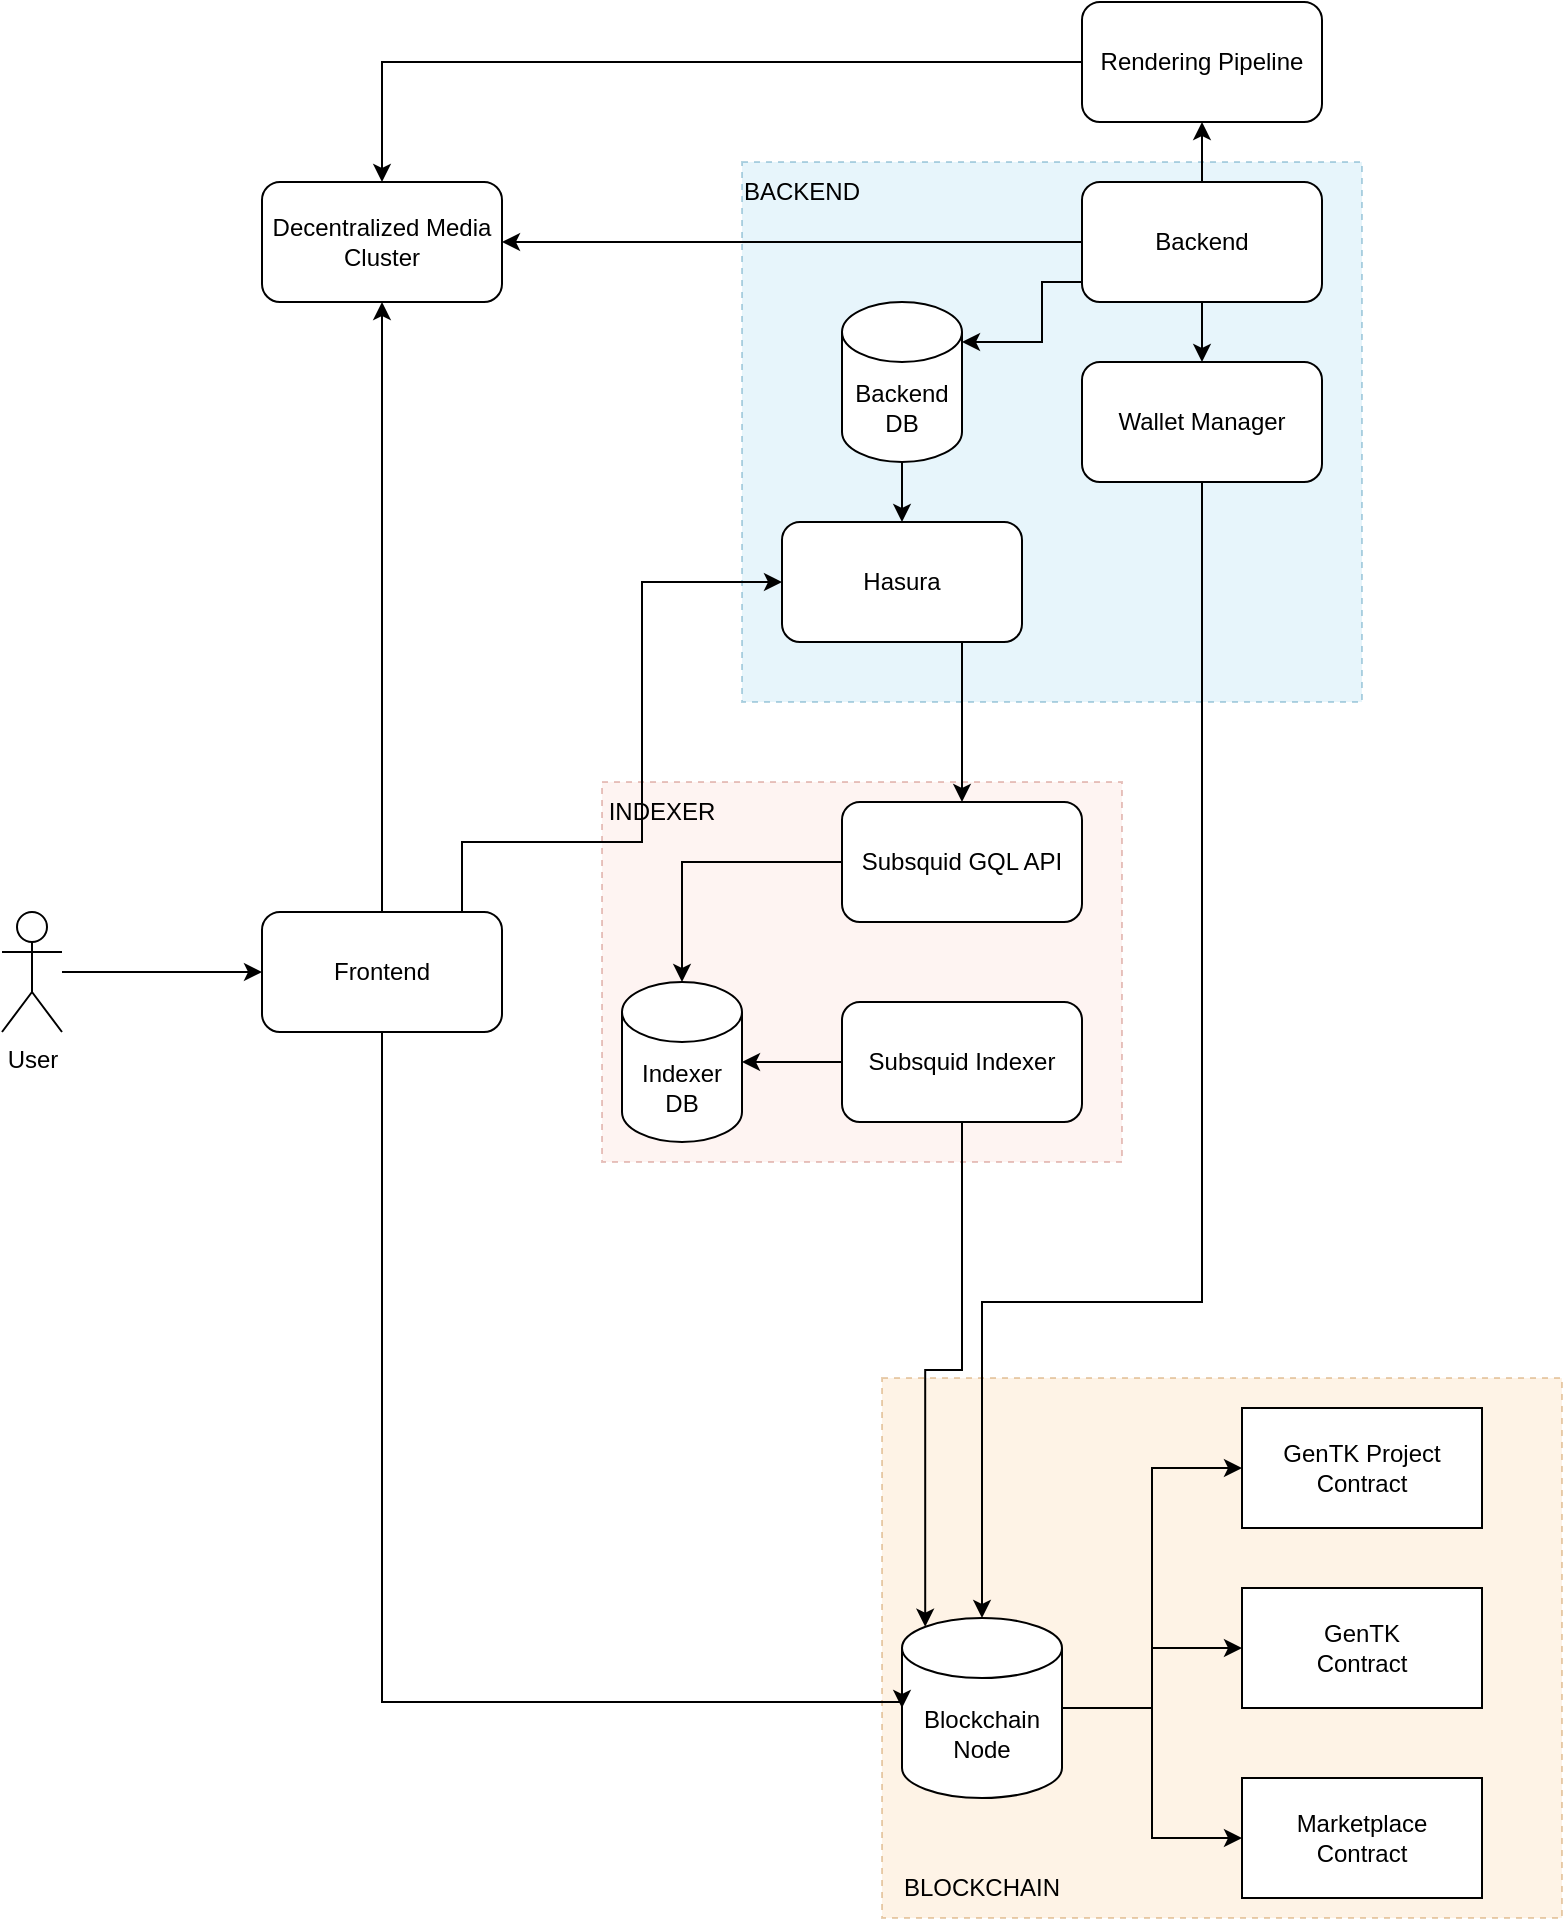 <mxfile version="21.2.9" type="github">
  <diagram name="Page-1" id="FxzDl5uQDICf_RJ_A0GS">
    <mxGraphModel dx="1212" dy="1897" grid="1" gridSize="10" guides="1" tooltips="1" connect="1" arrows="1" fold="1" page="1" pageScale="1" pageWidth="850" pageHeight="1100" math="0" shadow="0">
      <root>
        <mxCell id="0" />
        <mxCell id="1" parent="0" />
        <mxCell id="3WX5Ky1V8KZvB5f5jQD--1" value="" style="rounded=0;whiteSpace=wrap;html=1;fillColor=#fad7ac;dashed=1;strokeColor=#b46504;opacity=30;" vertex="1" parent="1">
          <mxGeometry x="470" y="588" width="340" height="270" as="geometry" />
        </mxCell>
        <mxCell id="3WX5Ky1V8KZvB5f5jQD--3" value="" style="rounded=0;whiteSpace=wrap;html=1;fillColor=#fad9d5;dashed=1;opacity=30;strokeColor=#ae4132;" vertex="1" parent="1">
          <mxGeometry x="330" y="290" width="260" height="190" as="geometry" />
        </mxCell>
        <mxCell id="3WX5Ky1V8KZvB5f5jQD--5" value="" style="rounded=0;whiteSpace=wrap;html=1;fillColor=#b1ddf0;dashed=1;strokeColor=#10739e;gradientColor=none;opacity=30;" vertex="1" parent="1">
          <mxGeometry x="400" y="-20" width="310" height="270" as="geometry" />
        </mxCell>
        <mxCell id="XMAuhNb6xYi7CD3-e7pC-18" style="edgeStyle=orthogonalEdgeStyle;rounded=0;orthogonalLoop=1;jettySize=auto;html=1;" parent="1" source="IE7IYtCHhmLEJmDr0-Ie-1" target="IE7IYtCHhmLEJmDr0-Ie-2" edge="1">
          <mxGeometry relative="1" as="geometry" />
        </mxCell>
        <mxCell id="XMAuhNb6xYi7CD3-e7pC-19" style="edgeStyle=orthogonalEdgeStyle;rounded=0;orthogonalLoop=1;jettySize=auto;html=1;entryX=0.145;entryY=0;entryDx=0;entryDy=4.35;entryPerimeter=0;" parent="1" source="IE7IYtCHhmLEJmDr0-Ie-1" target="IE7IYtCHhmLEJmDr0-Ie-10" edge="1">
          <mxGeometry relative="1" as="geometry" />
        </mxCell>
        <mxCell id="IE7IYtCHhmLEJmDr0-Ie-1" value="Subsquid Indexer" style="rounded=1;whiteSpace=wrap;html=1;" parent="1" vertex="1">
          <mxGeometry x="450" y="400" width="120" height="60" as="geometry" />
        </mxCell>
        <mxCell id="IE7IYtCHhmLEJmDr0-Ie-2" value="Indexer DB" style="shape=cylinder3;whiteSpace=wrap;html=1;boundedLbl=1;backgroundOutline=1;size=15;" parent="1" vertex="1">
          <mxGeometry x="340" y="390" width="60" height="80" as="geometry" />
        </mxCell>
        <mxCell id="XMAuhNb6xYi7CD3-e7pC-20" style="edgeStyle=orthogonalEdgeStyle;rounded=0;orthogonalLoop=1;jettySize=auto;html=1;entryX=0.5;entryY=0;entryDx=0;entryDy=0;entryPerimeter=0;" parent="1" source="IE7IYtCHhmLEJmDr0-Ie-4" target="IE7IYtCHhmLEJmDr0-Ie-2" edge="1">
          <mxGeometry relative="1" as="geometry" />
        </mxCell>
        <mxCell id="IE7IYtCHhmLEJmDr0-Ie-4" value="Subsquid GQL API" style="rounded=1;whiteSpace=wrap;html=1;" parent="1" vertex="1">
          <mxGeometry x="450" y="300" width="120" height="60" as="geometry" />
        </mxCell>
        <mxCell id="IE7IYtCHhmLEJmDr0-Ie-8" value="GenTK Project&lt;br&gt;Contract" style="rounded=0;whiteSpace=wrap;html=1;" parent="1" vertex="1">
          <mxGeometry x="650" y="603" width="120" height="60" as="geometry" />
        </mxCell>
        <mxCell id="IE7IYtCHhmLEJmDr0-Ie-14" style="edgeStyle=orthogonalEdgeStyle;rounded=0;orthogonalLoop=1;jettySize=auto;html=1;entryX=0;entryY=0.5;entryDx=0;entryDy=0;" parent="1" source="IE7IYtCHhmLEJmDr0-Ie-10" target="IE7IYtCHhmLEJmDr0-Ie-8" edge="1">
          <mxGeometry relative="1" as="geometry" />
        </mxCell>
        <mxCell id="IE7IYtCHhmLEJmDr0-Ie-15" style="edgeStyle=orthogonalEdgeStyle;rounded=0;orthogonalLoop=1;jettySize=auto;html=1;entryX=0;entryY=0.5;entryDx=0;entryDy=0;" parent="1" source="IE7IYtCHhmLEJmDr0-Ie-10" target="IE7IYtCHhmLEJmDr0-Ie-11" edge="1">
          <mxGeometry relative="1" as="geometry" />
        </mxCell>
        <mxCell id="IE7IYtCHhmLEJmDr0-Ie-16" style="edgeStyle=orthogonalEdgeStyle;rounded=0;orthogonalLoop=1;jettySize=auto;html=1;entryX=0;entryY=0.5;entryDx=0;entryDy=0;" parent="1" source="IE7IYtCHhmLEJmDr0-Ie-10" target="IE7IYtCHhmLEJmDr0-Ie-12" edge="1">
          <mxGeometry relative="1" as="geometry" />
        </mxCell>
        <mxCell id="IE7IYtCHhmLEJmDr0-Ie-10" value="Blockchain Node" style="shape=cylinder3;whiteSpace=wrap;html=1;boundedLbl=1;backgroundOutline=1;size=15;" parent="1" vertex="1">
          <mxGeometry x="480" y="708" width="80" height="90" as="geometry" />
        </mxCell>
        <mxCell id="IE7IYtCHhmLEJmDr0-Ie-11" value="GenTK&lt;br&gt;Contract" style="rounded=0;whiteSpace=wrap;html=1;" parent="1" vertex="1">
          <mxGeometry x="650" y="693" width="120" height="60" as="geometry" />
        </mxCell>
        <mxCell id="IE7IYtCHhmLEJmDr0-Ie-12" value="Marketplace&lt;br&gt;Contract" style="rounded=0;whiteSpace=wrap;html=1;" parent="1" vertex="1">
          <mxGeometry x="650" y="788" width="120" height="60" as="geometry" />
        </mxCell>
        <mxCell id="IE7IYtCHhmLEJmDr0-Ie-24" value="" style="edgeStyle=orthogonalEdgeStyle;rounded=0;orthogonalLoop=1;jettySize=auto;html=1;" parent="1" source="IE7IYtCHhmLEJmDr0-Ie-17" target="IE7IYtCHhmLEJmDr0-Ie-23" edge="1">
          <mxGeometry relative="1" as="geometry" />
        </mxCell>
        <mxCell id="XMAuhNb6xYi7CD3-e7pC-5" style="edgeStyle=orthogonalEdgeStyle;rounded=0;orthogonalLoop=1;jettySize=auto;html=1;" parent="1" source="IE7IYtCHhmLEJmDr0-Ie-17" target="XMAuhNb6xYi7CD3-e7pC-3" edge="1">
          <mxGeometry relative="1" as="geometry">
            <Array as="points">
              <mxPoint x="260" y="320" />
              <mxPoint x="350" y="320" />
            </Array>
          </mxGeometry>
        </mxCell>
        <mxCell id="XMAuhNb6xYi7CD3-e7pC-16" style="edgeStyle=orthogonalEdgeStyle;rounded=0;orthogonalLoop=1;jettySize=auto;html=1;entryX=0;entryY=0.5;entryDx=0;entryDy=0;entryPerimeter=0;" parent="1" source="IE7IYtCHhmLEJmDr0-Ie-17" target="IE7IYtCHhmLEJmDr0-Ie-10" edge="1">
          <mxGeometry relative="1" as="geometry">
            <Array as="points">
              <mxPoint x="220" y="750" />
              <mxPoint x="480" y="750" />
            </Array>
          </mxGeometry>
        </mxCell>
        <mxCell id="IE7IYtCHhmLEJmDr0-Ie-17" value="Frontend" style="rounded=1;whiteSpace=wrap;html=1;" parent="1" vertex="1">
          <mxGeometry x="160" y="355" width="120" height="60" as="geometry" />
        </mxCell>
        <mxCell id="IE7IYtCHhmLEJmDr0-Ie-20" value="" style="edgeStyle=orthogonalEdgeStyle;rounded=0;orthogonalLoop=1;jettySize=auto;html=1;" parent="1" source="IE7IYtCHhmLEJmDr0-Ie-18" target="IE7IYtCHhmLEJmDr0-Ie-19" edge="1">
          <mxGeometry relative="1" as="geometry" />
        </mxCell>
        <mxCell id="IE7IYtCHhmLEJmDr0-Ie-22" value="" style="edgeStyle=orthogonalEdgeStyle;rounded=0;orthogonalLoop=1;jettySize=auto;html=1;" parent="1" source="IE7IYtCHhmLEJmDr0-Ie-18" target="IE7IYtCHhmLEJmDr0-Ie-21" edge="1">
          <mxGeometry relative="1" as="geometry" />
        </mxCell>
        <mxCell id="IE7IYtCHhmLEJmDr0-Ie-29" style="edgeStyle=orthogonalEdgeStyle;rounded=0;orthogonalLoop=1;jettySize=auto;html=1;" parent="1" source="IE7IYtCHhmLEJmDr0-Ie-18" target="IE7IYtCHhmLEJmDr0-Ie-23" edge="1">
          <mxGeometry relative="1" as="geometry" />
        </mxCell>
        <mxCell id="XMAuhNb6xYi7CD3-e7pC-10" style="edgeStyle=orthogonalEdgeStyle;rounded=0;orthogonalLoop=1;jettySize=auto;html=1;" parent="1" source="IE7IYtCHhmLEJmDr0-Ie-18" target="XMAuhNb6xYi7CD3-e7pC-1" edge="1">
          <mxGeometry relative="1" as="geometry">
            <Array as="points">
              <mxPoint x="550" y="40" />
              <mxPoint x="550" y="70" />
            </Array>
          </mxGeometry>
        </mxCell>
        <mxCell id="IE7IYtCHhmLEJmDr0-Ie-18" value="Backend" style="rounded=1;whiteSpace=wrap;html=1;" parent="1" vertex="1">
          <mxGeometry x="570" y="-10" width="120" height="60" as="geometry" />
        </mxCell>
        <mxCell id="IE7IYtCHhmLEJmDr0-Ie-28" style="edgeStyle=orthogonalEdgeStyle;rounded=0;orthogonalLoop=1;jettySize=auto;html=1;exitX=0.5;exitY=1;exitDx=0;exitDy=0;" parent="1" source="IE7IYtCHhmLEJmDr0-Ie-19" target="IE7IYtCHhmLEJmDr0-Ie-10" edge="1">
          <mxGeometry relative="1" as="geometry">
            <Array as="points">
              <mxPoint x="630" y="550" />
              <mxPoint x="520" y="550" />
            </Array>
          </mxGeometry>
        </mxCell>
        <mxCell id="IE7IYtCHhmLEJmDr0-Ie-19" value="Wallet Manager" style="rounded=1;whiteSpace=wrap;html=1;" parent="1" vertex="1">
          <mxGeometry x="570" y="80" width="120" height="60" as="geometry" />
        </mxCell>
        <mxCell id="XMAuhNb6xYi7CD3-e7pC-9" style="edgeStyle=orthogonalEdgeStyle;rounded=0;orthogonalLoop=1;jettySize=auto;html=1;" parent="1" source="IE7IYtCHhmLEJmDr0-Ie-21" target="IE7IYtCHhmLEJmDr0-Ie-23" edge="1">
          <mxGeometry relative="1" as="geometry" />
        </mxCell>
        <mxCell id="IE7IYtCHhmLEJmDr0-Ie-21" value="Rendering Pipeline" style="rounded=1;whiteSpace=wrap;html=1;" parent="1" vertex="1">
          <mxGeometry x="570" y="-100" width="120" height="60" as="geometry" />
        </mxCell>
        <mxCell id="IE7IYtCHhmLEJmDr0-Ie-23" value="Decentralized Media Cluster" style="rounded=1;whiteSpace=wrap;html=1;" parent="1" vertex="1">
          <mxGeometry x="160" y="-10" width="120" height="60" as="geometry" />
        </mxCell>
        <mxCell id="IE7IYtCHhmLEJmDr0-Ie-34" style="edgeStyle=orthogonalEdgeStyle;rounded=0;orthogonalLoop=1;jettySize=auto;html=1;" parent="1" source="IE7IYtCHhmLEJmDr0-Ie-33" target="IE7IYtCHhmLEJmDr0-Ie-17" edge="1">
          <mxGeometry relative="1" as="geometry" />
        </mxCell>
        <mxCell id="IE7IYtCHhmLEJmDr0-Ie-33" value="User" style="shape=umlActor;verticalLabelPosition=bottom;verticalAlign=top;html=1;outlineConnect=0;" parent="1" vertex="1">
          <mxGeometry x="30" y="355" width="30" height="60" as="geometry" />
        </mxCell>
        <mxCell id="XMAuhNb6xYi7CD3-e7pC-7" style="edgeStyle=orthogonalEdgeStyle;rounded=0;orthogonalLoop=1;jettySize=auto;html=1;" parent="1" source="XMAuhNb6xYi7CD3-e7pC-1" target="XMAuhNb6xYi7CD3-e7pC-3" edge="1">
          <mxGeometry relative="1" as="geometry" />
        </mxCell>
        <mxCell id="XMAuhNb6xYi7CD3-e7pC-1" value="Backend DB" style="shape=cylinder3;whiteSpace=wrap;html=1;boundedLbl=1;backgroundOutline=1;size=15;" parent="1" vertex="1">
          <mxGeometry x="450" y="50" width="60" height="80" as="geometry" />
        </mxCell>
        <mxCell id="XMAuhNb6xYi7CD3-e7pC-17" style="edgeStyle=orthogonalEdgeStyle;rounded=0;orthogonalLoop=1;jettySize=auto;html=1;entryX=0.5;entryY=0;entryDx=0;entryDy=0;" parent="1" source="XMAuhNb6xYi7CD3-e7pC-3" target="IE7IYtCHhmLEJmDr0-Ie-4" edge="1">
          <mxGeometry relative="1" as="geometry">
            <Array as="points">
              <mxPoint x="510" y="180" />
            </Array>
          </mxGeometry>
        </mxCell>
        <mxCell id="XMAuhNb6xYi7CD3-e7pC-3" value="Hasura" style="rounded=1;whiteSpace=wrap;html=1;" parent="1" vertex="1">
          <mxGeometry x="420" y="160" width="120" height="60" as="geometry" />
        </mxCell>
        <mxCell id="3WX5Ky1V8KZvB5f5jQD--2" value="BLOCKCHAIN" style="text;html=1;strokeColor=none;fillColor=none;align=center;verticalAlign=middle;whiteSpace=wrap;rounded=0;" vertex="1" parent="1">
          <mxGeometry x="490" y="828" width="60" height="30" as="geometry" />
        </mxCell>
        <mxCell id="3WX5Ky1V8KZvB5f5jQD--4" value="INDEXER" style="text;html=1;strokeColor=none;fillColor=none;align=center;verticalAlign=middle;whiteSpace=wrap;rounded=0;" vertex="1" parent="1">
          <mxGeometry x="330" y="290" width="60" height="30" as="geometry" />
        </mxCell>
        <mxCell id="3WX5Ky1V8KZvB5f5jQD--6" value="BACKEND" style="text;html=1;strokeColor=none;fillColor=none;align=center;verticalAlign=middle;whiteSpace=wrap;rounded=0;" vertex="1" parent="1">
          <mxGeometry x="400" y="-20" width="60" height="30" as="geometry" />
        </mxCell>
      </root>
    </mxGraphModel>
  </diagram>
</mxfile>
